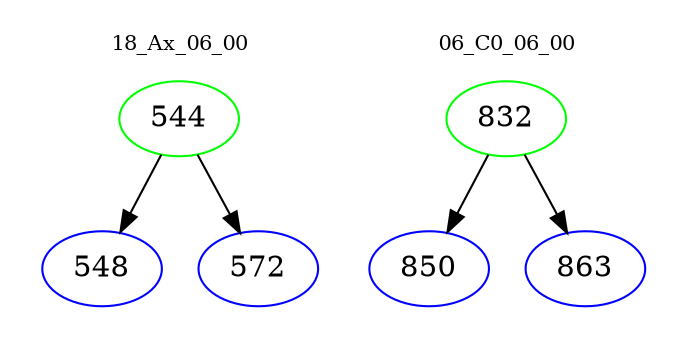 digraph{
subgraph cluster_0 {
color = white
label = "18_Ax_06_00";
fontsize=10;
T0_544 [label="544", color="green"]
T0_544 -> T0_548 [color="black"]
T0_548 [label="548", color="blue"]
T0_544 -> T0_572 [color="black"]
T0_572 [label="572", color="blue"]
}
subgraph cluster_1 {
color = white
label = "06_C0_06_00";
fontsize=10;
T1_832 [label="832", color="green"]
T1_832 -> T1_850 [color="black"]
T1_850 [label="850", color="blue"]
T1_832 -> T1_863 [color="black"]
T1_863 [label="863", color="blue"]
}
}
